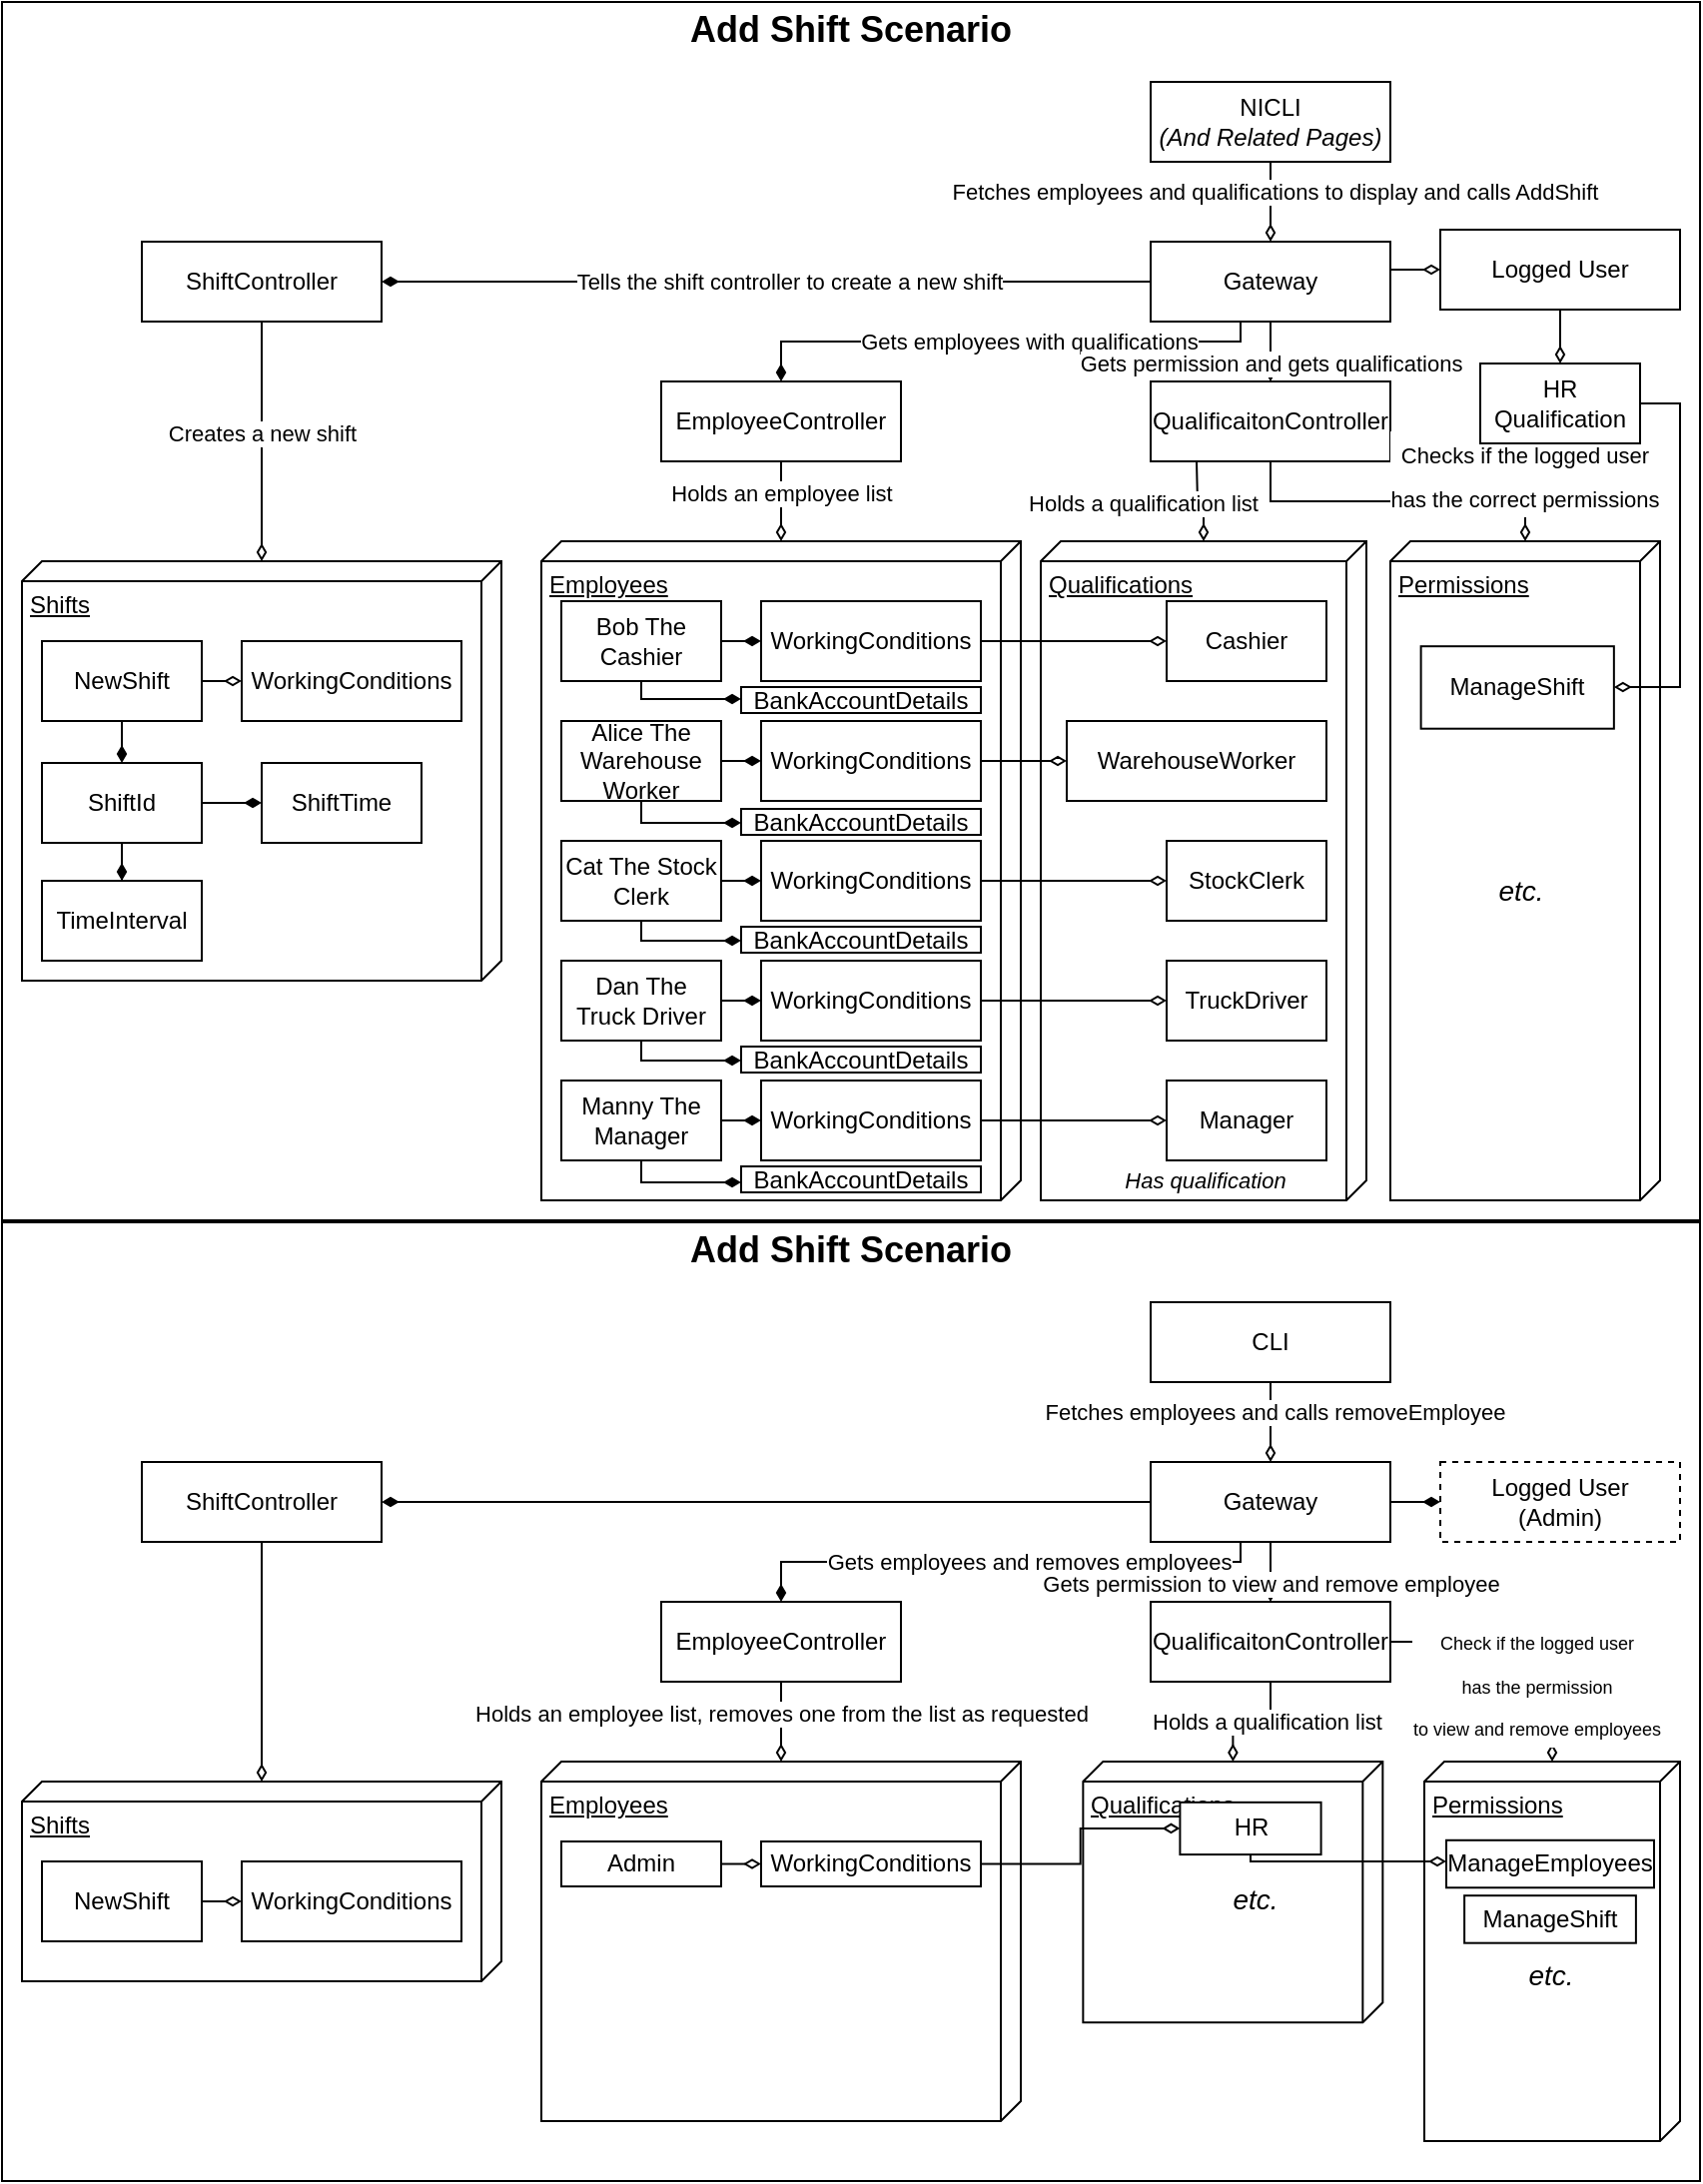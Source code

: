 <mxfile version="18.0.5" type="device"><diagram id="x7y2gFrexJOSXQIe6Ngr" name="Page-1"><mxGraphModel dx="1278" dy="489" grid="1" gridSize="10" guides="1" tooltips="1" connect="1" arrows="1" fold="1" page="1" pageScale="1" pageWidth="850" pageHeight="1100" math="0" shadow="0"><root><mxCell id="0"/><mxCell id="1" parent="0"/><mxCell id="nNT-ME15mGdA9s5kfdMO-97" value="" style="group" parent="1" vertex="1" connectable="0"><mxGeometry width="850" height="610" as="geometry"/></mxCell><mxCell id="nNT-ME15mGdA9s5kfdMO-95" value="&lt;p style=&quot;margin: 0px ; margin-top: 4px ; text-align: center&quot;&gt;&lt;b&gt;&lt;font style=&quot;font-size: 18px&quot;&gt;Add Shift Scenario&lt;/font&gt;&lt;/b&gt;&lt;/p&gt;" style="verticalAlign=top;align=left;overflow=fill;fontSize=12;fontFamily=Helvetica;html=1;" parent="nNT-ME15mGdA9s5kfdMO-97" vertex="1"><mxGeometry width="850" height="610" as="geometry"/></mxCell><mxCell id="nNT-ME15mGdA9s5kfdMO-96" value="" style="group" parent="nNT-ME15mGdA9s5kfdMO-97" vertex="1" connectable="0"><mxGeometry x="10" y="40" width="830" height="560" as="geometry"/></mxCell><mxCell id="nNT-ME15mGdA9s5kfdMO-5" value="ShiftController" style="rounded=0;whiteSpace=wrap;html=1;" parent="nNT-ME15mGdA9s5kfdMO-96" vertex="1"><mxGeometry x="60" y="80" width="120" height="40" as="geometry"/></mxCell><mxCell id="nNT-ME15mGdA9s5kfdMO-7" value="EmployeeController" style="rounded=0;whiteSpace=wrap;html=1;" parent="nNT-ME15mGdA9s5kfdMO-96" vertex="1"><mxGeometry x="320" y="150" width="120" height="40" as="geometry"/></mxCell><mxCell id="nNT-ME15mGdA9s5kfdMO-8" value="QualificaitonController" style="rounded=0;whiteSpace=wrap;html=1;" parent="nNT-ME15mGdA9s5kfdMO-96" vertex="1"><mxGeometry x="565" y="150" width="120" height="40" as="geometry"/></mxCell><mxCell id="nNT-ME15mGdA9s5kfdMO-38" value="" style="group" parent="nNT-ME15mGdA9s5kfdMO-96" vertex="1" connectable="0"><mxGeometry x="260" y="230" width="240" height="330" as="geometry"/></mxCell><mxCell id="nNT-ME15mGdA9s5kfdMO-31" value="Employees" style="verticalAlign=top;align=left;spacingTop=8;spacingLeft=2;spacingRight=12;shape=cube;size=10;direction=south;fontStyle=4;html=1;" parent="nNT-ME15mGdA9s5kfdMO-38" vertex="1"><mxGeometry width="240" height="330" as="geometry"/></mxCell><mxCell id="nNT-ME15mGdA9s5kfdMO-50" style="edgeStyle=orthogonalEdgeStyle;rounded=0;orthogonalLoop=1;jettySize=auto;html=1;endArrow=diamondThin;endFill=1;" parent="nNT-ME15mGdA9s5kfdMO-38" source="nNT-ME15mGdA9s5kfdMO-12" target="nNT-ME15mGdA9s5kfdMO-32" edge="1"><mxGeometry relative="1" as="geometry"><Array as="points"><mxPoint x="100" y="50"/><mxPoint x="100" y="50"/></Array></mxGeometry></mxCell><mxCell id="nNT-ME15mGdA9s5kfdMO-12" value="Bob The Cashier" style="rounded=0;whiteSpace=wrap;html=1;" parent="nNT-ME15mGdA9s5kfdMO-38" vertex="1"><mxGeometry x="10" y="30" width="80" height="40" as="geometry"/></mxCell><mxCell id="nNT-ME15mGdA9s5kfdMO-49" style="edgeStyle=orthogonalEdgeStyle;rounded=0;orthogonalLoop=1;jettySize=auto;html=1;endArrow=diamondThin;endFill=1;" parent="nNT-ME15mGdA9s5kfdMO-38" source="nNT-ME15mGdA9s5kfdMO-13" target="nNT-ME15mGdA9s5kfdMO-33" edge="1"><mxGeometry relative="1" as="geometry"><Array as="points"><mxPoint x="100" y="110"/><mxPoint x="100" y="110"/></Array></mxGeometry></mxCell><mxCell id="PrtXoSuCr8YAIkFgMdUW-83" style="edgeStyle=orthogonalEdgeStyle;rounded=0;orthogonalLoop=1;jettySize=auto;html=1;endArrow=diamondThin;endFill=1;" parent="nNT-ME15mGdA9s5kfdMO-38" source="nNT-ME15mGdA9s5kfdMO-13" target="PrtXoSuCr8YAIkFgMdUW-79" edge="1"><mxGeometry relative="1" as="geometry"><Array as="points"><mxPoint x="50" y="141"/></Array></mxGeometry></mxCell><mxCell id="nNT-ME15mGdA9s5kfdMO-13" value="Alice The Warehouse Worker" style="rounded=0;whiteSpace=wrap;html=1;" parent="nNT-ME15mGdA9s5kfdMO-38" vertex="1"><mxGeometry x="10" y="90" width="80" height="40" as="geometry"/></mxCell><mxCell id="nNT-ME15mGdA9s5kfdMO-48" style="edgeStyle=orthogonalEdgeStyle;rounded=0;orthogonalLoop=1;jettySize=auto;html=1;endArrow=diamondThin;endFill=1;" parent="nNT-ME15mGdA9s5kfdMO-38" source="nNT-ME15mGdA9s5kfdMO-14" target="nNT-ME15mGdA9s5kfdMO-34" edge="1"><mxGeometry relative="1" as="geometry"><Array as="points"><mxPoint x="100" y="170"/><mxPoint x="100" y="170"/></Array></mxGeometry></mxCell><mxCell id="PrtXoSuCr8YAIkFgMdUW-84" style="edgeStyle=orthogonalEdgeStyle;rounded=0;orthogonalLoop=1;jettySize=auto;html=1;endArrow=diamondThin;endFill=1;" parent="nNT-ME15mGdA9s5kfdMO-38" source="nNT-ME15mGdA9s5kfdMO-14" target="PrtXoSuCr8YAIkFgMdUW-80" edge="1"><mxGeometry relative="1" as="geometry"><Array as="points"><mxPoint x="50" y="200"/></Array></mxGeometry></mxCell><mxCell id="nNT-ME15mGdA9s5kfdMO-14" value="Cat The Stock Clerk" style="rounded=0;whiteSpace=wrap;html=1;" parent="nNT-ME15mGdA9s5kfdMO-38" vertex="1"><mxGeometry x="10" y="150" width="80" height="40" as="geometry"/></mxCell><mxCell id="nNT-ME15mGdA9s5kfdMO-47" style="edgeStyle=orthogonalEdgeStyle;rounded=0;orthogonalLoop=1;jettySize=auto;html=1;endArrow=diamondThin;endFill=1;" parent="nNT-ME15mGdA9s5kfdMO-38" source="nNT-ME15mGdA9s5kfdMO-15" target="nNT-ME15mGdA9s5kfdMO-35" edge="1"><mxGeometry relative="1" as="geometry"><Array as="points"><mxPoint x="100" y="230"/><mxPoint x="100" y="230"/></Array></mxGeometry></mxCell><mxCell id="PrtXoSuCr8YAIkFgMdUW-85" style="edgeStyle=orthogonalEdgeStyle;rounded=0;orthogonalLoop=1;jettySize=auto;html=1;endArrow=diamondThin;endFill=1;" parent="nNT-ME15mGdA9s5kfdMO-38" source="nNT-ME15mGdA9s5kfdMO-15" target="PrtXoSuCr8YAIkFgMdUW-81" edge="1"><mxGeometry relative="1" as="geometry"><Array as="points"><mxPoint x="50" y="260"/></Array></mxGeometry></mxCell><mxCell id="nNT-ME15mGdA9s5kfdMO-15" value="Dan The Truck Driver" style="rounded=0;whiteSpace=wrap;html=1;" parent="nNT-ME15mGdA9s5kfdMO-38" vertex="1"><mxGeometry x="10" y="210" width="80" height="40" as="geometry"/></mxCell><mxCell id="nNT-ME15mGdA9s5kfdMO-46" style="edgeStyle=orthogonalEdgeStyle;rounded=0;orthogonalLoop=1;jettySize=auto;html=1;endArrow=diamondThin;endFill=1;" parent="nNT-ME15mGdA9s5kfdMO-38" source="nNT-ME15mGdA9s5kfdMO-16" target="nNT-ME15mGdA9s5kfdMO-36" edge="1"><mxGeometry relative="1" as="geometry"><Array as="points"><mxPoint x="100" y="290"/><mxPoint x="100" y="290"/></Array></mxGeometry></mxCell><mxCell id="PrtXoSuCr8YAIkFgMdUW-86" style="edgeStyle=orthogonalEdgeStyle;rounded=0;orthogonalLoop=1;jettySize=auto;html=1;endArrow=diamondThin;endFill=1;" parent="nNT-ME15mGdA9s5kfdMO-38" source="nNT-ME15mGdA9s5kfdMO-16" target="PrtXoSuCr8YAIkFgMdUW-82" edge="1"><mxGeometry relative="1" as="geometry"><Array as="points"><mxPoint x="50" y="321"/></Array></mxGeometry></mxCell><mxCell id="nNT-ME15mGdA9s5kfdMO-16" value="Manny The Manager" style="rounded=0;whiteSpace=wrap;html=1;" parent="nNT-ME15mGdA9s5kfdMO-38" vertex="1"><mxGeometry x="10" y="270" width="80" height="40" as="geometry"/></mxCell><mxCell id="nNT-ME15mGdA9s5kfdMO-32" value="WorkingConditions" style="rounded=0;whiteSpace=wrap;html=1;" parent="nNT-ME15mGdA9s5kfdMO-38" vertex="1"><mxGeometry x="110" y="30" width="110" height="40" as="geometry"/></mxCell><mxCell id="nNT-ME15mGdA9s5kfdMO-33" value="WorkingConditions" style="rounded=0;whiteSpace=wrap;html=1;" parent="nNT-ME15mGdA9s5kfdMO-38" vertex="1"><mxGeometry x="110" y="90" width="110" height="40" as="geometry"/></mxCell><mxCell id="nNT-ME15mGdA9s5kfdMO-34" value="WorkingConditions" style="rounded=0;whiteSpace=wrap;html=1;" parent="nNT-ME15mGdA9s5kfdMO-38" vertex="1"><mxGeometry x="110" y="150" width="110" height="40" as="geometry"/></mxCell><mxCell id="nNT-ME15mGdA9s5kfdMO-35" value="WorkingConditions" style="rounded=0;whiteSpace=wrap;html=1;" parent="nNT-ME15mGdA9s5kfdMO-38" vertex="1"><mxGeometry x="110" y="210" width="110" height="40" as="geometry"/></mxCell><mxCell id="nNT-ME15mGdA9s5kfdMO-36" value="WorkingConditions" style="rounded=0;whiteSpace=wrap;html=1;" parent="nNT-ME15mGdA9s5kfdMO-38" vertex="1"><mxGeometry x="110" y="270" width="110" height="40" as="geometry"/></mxCell><mxCell id="PrtXoSuCr8YAIkFgMdUW-79" value="BankAccountDetails" style="rounded=0;whiteSpace=wrap;html=1;" parent="nNT-ME15mGdA9s5kfdMO-38" vertex="1"><mxGeometry x="100" y="134" width="120" height="13" as="geometry"/></mxCell><mxCell id="PrtXoSuCr8YAIkFgMdUW-80" value="BankAccountDetails" style="rounded=0;whiteSpace=wrap;html=1;" parent="nNT-ME15mGdA9s5kfdMO-38" vertex="1"><mxGeometry x="100" y="193" width="120" height="13" as="geometry"/></mxCell><mxCell id="PrtXoSuCr8YAIkFgMdUW-81" value="BankAccountDetails" style="rounded=0;whiteSpace=wrap;html=1;" parent="nNT-ME15mGdA9s5kfdMO-38" vertex="1"><mxGeometry x="100" y="253" width="120" height="13" as="geometry"/></mxCell><mxCell id="PrtXoSuCr8YAIkFgMdUW-82" value="BankAccountDetails" style="rounded=0;whiteSpace=wrap;html=1;" parent="nNT-ME15mGdA9s5kfdMO-38" vertex="1"><mxGeometry x="100" y="313" width="120" height="13" as="geometry"/></mxCell><mxCell id="nNT-ME15mGdA9s5kfdMO-39" value="" style="group" parent="nNT-ME15mGdA9s5kfdMO-96" vertex="1" connectable="0"><mxGeometry x="540" y="230" width="170" height="330" as="geometry"/></mxCell><mxCell id="nNT-ME15mGdA9s5kfdMO-30" value="Qualifications" style="verticalAlign=top;align=left;spacingTop=8;spacingLeft=2;spacingRight=12;shape=cube;size=10;direction=south;fontStyle=4;html=1;" parent="nNT-ME15mGdA9s5kfdMO-39" vertex="1"><mxGeometry x="-30" width="163" height="330" as="geometry"/></mxCell><mxCell id="nNT-ME15mGdA9s5kfdMO-24" value="Cashier" style="rounded=0;whiteSpace=wrap;html=1;" parent="nNT-ME15mGdA9s5kfdMO-39" vertex="1"><mxGeometry x="33" y="30" width="80" height="40" as="geometry"/></mxCell><mxCell id="nNT-ME15mGdA9s5kfdMO-25" value="WarehouseWorker" style="rounded=0;whiteSpace=wrap;html=1;" parent="nNT-ME15mGdA9s5kfdMO-39" vertex="1"><mxGeometry x="-17" y="90" width="130" height="40" as="geometry"/></mxCell><mxCell id="nNT-ME15mGdA9s5kfdMO-26" value="StockClerk" style="rounded=0;whiteSpace=wrap;html=1;" parent="nNT-ME15mGdA9s5kfdMO-39" vertex="1"><mxGeometry x="33" y="150" width="80" height="40" as="geometry"/></mxCell><mxCell id="nNT-ME15mGdA9s5kfdMO-27" value="TruckDriver" style="rounded=0;whiteSpace=wrap;html=1;" parent="nNT-ME15mGdA9s5kfdMO-39" vertex="1"><mxGeometry x="33" y="210" width="80" height="40" as="geometry"/></mxCell><mxCell id="nNT-ME15mGdA9s5kfdMO-28" value="Manager" style="rounded=0;whiteSpace=wrap;html=1;" parent="nNT-ME15mGdA9s5kfdMO-39" vertex="1"><mxGeometry x="33" y="270" width="80" height="40" as="geometry"/></mxCell><mxCell id="nNT-ME15mGdA9s5kfdMO-58" value="&lt;i&gt;Has qualification&lt;/i&gt;" style="text;html=1;align=center;verticalAlign=middle;resizable=0;points=[];autosize=1;strokeColor=none;fillColor=none;fontSize=11;" parent="nNT-ME15mGdA9s5kfdMO-39" vertex="1"><mxGeometry x="1.5" y="310" width="100" height="20" as="geometry"/></mxCell><mxCell id="nNT-ME15mGdA9s5kfdMO-11" style="edgeStyle=orthogonalEdgeStyle;rounded=0;orthogonalLoop=1;jettySize=auto;html=1;exitX=0.5;exitY=1;exitDx=0;exitDy=0;endArrow=diamondThin;endFill=1;" parent="nNT-ME15mGdA9s5kfdMO-96" source="nNT-ME15mGdA9s5kfdMO-5" target="nNT-ME15mGdA9s5kfdMO-5" edge="1"><mxGeometry relative="1" as="geometry"/></mxCell><mxCell id="nNT-ME15mGdA9s5kfdMO-37" style="edgeStyle=orthogonalEdgeStyle;rounded=0;orthogonalLoop=1;jettySize=auto;html=1;endArrow=diamondThin;endFill=0;" parent="nNT-ME15mGdA9s5kfdMO-96" source="nNT-ME15mGdA9s5kfdMO-7" target="nNT-ME15mGdA9s5kfdMO-31" edge="1"><mxGeometry relative="1" as="geometry"/></mxCell><mxCell id="nNT-ME15mGdA9s5kfdMO-56" value="Holds an employee list" style="edgeLabel;html=1;align=center;verticalAlign=middle;resizable=0;points=[];fontSize=11;" parent="nNT-ME15mGdA9s5kfdMO-37" vertex="1" connectable="0"><mxGeometry x="-0.222" relative="1" as="geometry"><mxPoint as="offset"/></mxGeometry></mxCell><mxCell id="nNT-ME15mGdA9s5kfdMO-40" style="edgeStyle=orthogonalEdgeStyle;rounded=0;orthogonalLoop=1;jettySize=auto;html=1;endArrow=diamondThin;endFill=0;" parent="nNT-ME15mGdA9s5kfdMO-96" target="nNT-ME15mGdA9s5kfdMO-30" edge="1"><mxGeometry relative="1" as="geometry"><mxPoint x="588" y="190" as="sourcePoint"/></mxGeometry></mxCell><mxCell id="nNT-ME15mGdA9s5kfdMO-82" value="Holds a qualification list" style="edgeLabel;html=1;align=center;verticalAlign=middle;resizable=0;points=[];fontSize=11;" parent="nNT-ME15mGdA9s5kfdMO-40" vertex="1" connectable="0"><mxGeometry x="-0.246" relative="1" as="geometry"><mxPoint x="-28" y="5" as="offset"/></mxGeometry></mxCell><mxCell id="nNT-ME15mGdA9s5kfdMO-41" style="edgeStyle=orthogonalEdgeStyle;rounded=0;orthogonalLoop=1;jettySize=auto;html=1;endArrow=diamondThin;endFill=0;" parent="nNT-ME15mGdA9s5kfdMO-96" source="nNT-ME15mGdA9s5kfdMO-32" target="nNT-ME15mGdA9s5kfdMO-24" edge="1"><mxGeometry relative="1" as="geometry"/></mxCell><mxCell id="nNT-ME15mGdA9s5kfdMO-42" style="edgeStyle=orthogonalEdgeStyle;rounded=0;orthogonalLoop=1;jettySize=auto;html=1;endArrow=diamondThin;endFill=0;" parent="nNT-ME15mGdA9s5kfdMO-96" source="nNT-ME15mGdA9s5kfdMO-33" target="nNT-ME15mGdA9s5kfdMO-25" edge="1"><mxGeometry relative="1" as="geometry"/></mxCell><mxCell id="nNT-ME15mGdA9s5kfdMO-43" style="edgeStyle=orthogonalEdgeStyle;rounded=0;orthogonalLoop=1;jettySize=auto;html=1;endArrow=diamondThin;endFill=0;" parent="nNT-ME15mGdA9s5kfdMO-96" source="nNT-ME15mGdA9s5kfdMO-34" target="nNT-ME15mGdA9s5kfdMO-26" edge="1"><mxGeometry relative="1" as="geometry"/></mxCell><mxCell id="nNT-ME15mGdA9s5kfdMO-44" style="edgeStyle=orthogonalEdgeStyle;rounded=0;orthogonalLoop=1;jettySize=auto;html=1;endArrow=diamondThin;endFill=0;" parent="nNT-ME15mGdA9s5kfdMO-96" source="nNT-ME15mGdA9s5kfdMO-35" target="nNT-ME15mGdA9s5kfdMO-27" edge="1"><mxGeometry relative="1" as="geometry"/></mxCell><mxCell id="nNT-ME15mGdA9s5kfdMO-45" style="edgeStyle=orthogonalEdgeStyle;rounded=0;orthogonalLoop=1;jettySize=auto;html=1;endArrow=diamondThin;endFill=0;" parent="nNT-ME15mGdA9s5kfdMO-96" source="nNT-ME15mGdA9s5kfdMO-36" target="nNT-ME15mGdA9s5kfdMO-28" edge="1"><mxGeometry relative="1" as="geometry"/></mxCell><mxCell id="nNT-ME15mGdA9s5kfdMO-78" style="edgeStyle=orthogonalEdgeStyle;rounded=0;orthogonalLoop=1;jettySize=auto;html=1;fontSize=11;endArrow=diamondThin;endFill=0;" parent="nNT-ME15mGdA9s5kfdMO-96" source="nNT-ME15mGdA9s5kfdMO-5" target="nNT-ME15mGdA9s5kfdMO-60" edge="1"><mxGeometry relative="1" as="geometry"/></mxCell><mxCell id="nNT-ME15mGdA9s5kfdMO-79" value="Creates a new shift" style="edgeLabel;html=1;align=center;verticalAlign=middle;resizable=0;points=[];fontSize=11;" parent="nNT-ME15mGdA9s5kfdMO-78" vertex="1" connectable="0"><mxGeometry x="-0.07" relative="1" as="geometry"><mxPoint as="offset"/></mxGeometry></mxCell><mxCell id="nNT-ME15mGdA9s5kfdMO-60" value="Shifts" style="verticalAlign=top;align=left;spacingTop=8;spacingLeft=2;spacingRight=12;shape=cube;size=10;direction=south;fontStyle=4;html=1;" parent="nNT-ME15mGdA9s5kfdMO-96" vertex="1"><mxGeometry y="240" width="240" height="210" as="geometry"/></mxCell><mxCell id="PrtXoSuCr8YAIkFgMdUW-70" style="edgeStyle=orthogonalEdgeStyle;rounded=0;orthogonalLoop=1;jettySize=auto;html=1;endArrow=diamondThin;endFill=1;" parent="nNT-ME15mGdA9s5kfdMO-96" source="nNT-ME15mGdA9s5kfdMO-62" target="PrtXoSuCr8YAIkFgMdUW-67" edge="1"><mxGeometry relative="1" as="geometry"/></mxCell><mxCell id="nNT-ME15mGdA9s5kfdMO-62" value="NewShift" style="rounded=0;whiteSpace=wrap;html=1;" parent="nNT-ME15mGdA9s5kfdMO-96" vertex="1"><mxGeometry x="10" y="280" width="80" height="40" as="geometry"/></mxCell><mxCell id="nNT-ME15mGdA9s5kfdMO-71" value="WorkingConditions" style="rounded=0;whiteSpace=wrap;html=1;" parent="nNT-ME15mGdA9s5kfdMO-96" vertex="1"><mxGeometry x="110" y="280" width="110" height="40" as="geometry"/></mxCell><mxCell id="nNT-ME15mGdA9s5kfdMO-61" style="edgeStyle=orthogonalEdgeStyle;rounded=0;orthogonalLoop=1;jettySize=auto;html=1;endArrow=diamondThin;endFill=0;" parent="nNT-ME15mGdA9s5kfdMO-96" source="nNT-ME15mGdA9s5kfdMO-62" target="nNT-ME15mGdA9s5kfdMO-71" edge="1"><mxGeometry relative="1" as="geometry"><Array as="points"><mxPoint x="100" y="300"/><mxPoint x="100" y="300"/></Array></mxGeometry></mxCell><mxCell id="PrtXoSuCr8YAIkFgMdUW-69" style="edgeStyle=orthogonalEdgeStyle;rounded=0;orthogonalLoop=1;jettySize=auto;html=1;endArrow=diamondThin;endFill=1;" parent="nNT-ME15mGdA9s5kfdMO-96" source="PrtXoSuCr8YAIkFgMdUW-67" target="PrtXoSuCr8YAIkFgMdUW-68" edge="1"><mxGeometry relative="1" as="geometry"/></mxCell><mxCell id="PrtXoSuCr8YAIkFgMdUW-72" style="edgeStyle=orthogonalEdgeStyle;rounded=0;orthogonalLoop=1;jettySize=auto;html=1;endArrow=diamondThin;endFill=1;" parent="nNT-ME15mGdA9s5kfdMO-96" source="PrtXoSuCr8YAIkFgMdUW-67" target="PrtXoSuCr8YAIkFgMdUW-71" edge="1"><mxGeometry relative="1" as="geometry"/></mxCell><mxCell id="PrtXoSuCr8YAIkFgMdUW-67" value="ShiftId" style="rounded=0;whiteSpace=wrap;html=1;" parent="nNT-ME15mGdA9s5kfdMO-96" vertex="1"><mxGeometry x="10" y="341" width="80" height="40" as="geometry"/></mxCell><mxCell id="PrtXoSuCr8YAIkFgMdUW-68" value="ShiftTime" style="rounded=0;whiteSpace=wrap;html=1;" parent="nNT-ME15mGdA9s5kfdMO-96" vertex="1"><mxGeometry x="120" y="341" width="80" height="40" as="geometry"/></mxCell><mxCell id="PrtXoSuCr8YAIkFgMdUW-71" value="TimeInterval" style="rounded=0;whiteSpace=wrap;html=1;" parent="nNT-ME15mGdA9s5kfdMO-96" vertex="1"><mxGeometry x="10" y="400" width="80" height="40" as="geometry"/></mxCell><mxCell id="PrtXoSuCr8YAIkFgMdUW-94" style="edgeStyle=orthogonalEdgeStyle;rounded=0;orthogonalLoop=1;jettySize=auto;html=1;endArrow=diamondThin;endFill=0;" parent="nNT-ME15mGdA9s5kfdMO-97" source="nNT-ME15mGdA9s5kfdMO-2" target="PrtXoSuCr8YAIkFgMdUW-74" edge="1"><mxGeometry relative="1" as="geometry"><Array as="points"><mxPoint x="700" y="134"/><mxPoint x="700" y="134"/></Array></mxGeometry></mxCell><mxCell id="nNT-ME15mGdA9s5kfdMO-2" value="Gateway" style="rounded=0;whiteSpace=wrap;html=1;" parent="nNT-ME15mGdA9s5kfdMO-97" vertex="1"><mxGeometry x="575" y="120" width="120" height="40" as="geometry"/></mxCell><mxCell id="nNT-ME15mGdA9s5kfdMO-4" style="edgeStyle=orthogonalEdgeStyle;rounded=0;orthogonalLoop=1;jettySize=auto;html=1;endArrow=diamondThin;endFill=0;" parent="nNT-ME15mGdA9s5kfdMO-97" source="nNT-ME15mGdA9s5kfdMO-1" target="nNT-ME15mGdA9s5kfdMO-2" edge="1"><mxGeometry relative="1" as="geometry"/></mxCell><mxCell id="nNT-ME15mGdA9s5kfdMO-52" value="Fetches employees and qualifications to display and calls AddShift" style="edgeLabel;html=1;align=center;verticalAlign=middle;resizable=0;points=[];" parent="nNT-ME15mGdA9s5kfdMO-4" vertex="1" connectable="0"><mxGeometry x="-0.258" y="2" relative="1" as="geometry"><mxPoint as="offset"/></mxGeometry></mxCell><mxCell id="nNT-ME15mGdA9s5kfdMO-6" style="edgeStyle=orthogonalEdgeStyle;rounded=0;orthogonalLoop=1;jettySize=auto;html=1;endArrow=diamondThin;endFill=1;" parent="nNT-ME15mGdA9s5kfdMO-97" source="nNT-ME15mGdA9s5kfdMO-2" target="nNT-ME15mGdA9s5kfdMO-5" edge="1"><mxGeometry relative="1" as="geometry"><Array as="points"><mxPoint x="240" y="140"/><mxPoint x="240" y="140"/></Array></mxGeometry></mxCell><mxCell id="nNT-ME15mGdA9s5kfdMO-57" value="Tells the shift controller to create a new shift" style="edgeLabel;html=1;align=center;verticalAlign=middle;resizable=0;points=[];fontSize=11;" parent="nNT-ME15mGdA9s5kfdMO-6" vertex="1" connectable="0"><mxGeometry x="-0.043" y="1" relative="1" as="geometry"><mxPoint x="3" y="-1" as="offset"/></mxGeometry></mxCell><mxCell id="nNT-ME15mGdA9s5kfdMO-9" style="edgeStyle=orthogonalEdgeStyle;rounded=0;orthogonalLoop=1;jettySize=auto;html=1;endArrow=diamondThin;endFill=1;" parent="nNT-ME15mGdA9s5kfdMO-97" source="nNT-ME15mGdA9s5kfdMO-2" target="nNT-ME15mGdA9s5kfdMO-7" edge="1"><mxGeometry relative="1" as="geometry"><Array as="points"><mxPoint x="620" y="170"/><mxPoint x="390" y="170"/></Array></mxGeometry></mxCell><mxCell id="nNT-ME15mGdA9s5kfdMO-80" value="Gets employees with qualifications" style="edgeLabel;html=1;align=center;verticalAlign=middle;resizable=0;points=[];fontSize=11;" parent="nNT-ME15mGdA9s5kfdMO-9" vertex="1" connectable="0"><mxGeometry x="-0.105" relative="1" as="geometry"><mxPoint as="offset"/></mxGeometry></mxCell><mxCell id="nNT-ME15mGdA9s5kfdMO-10" style="edgeStyle=orthogonalEdgeStyle;rounded=0;orthogonalLoop=1;jettySize=auto;html=1;endArrow=diamondThin;endFill=1;" parent="nNT-ME15mGdA9s5kfdMO-97" source="nNT-ME15mGdA9s5kfdMO-2" target="nNT-ME15mGdA9s5kfdMO-8" edge="1"><mxGeometry relative="1" as="geometry"/></mxCell><mxCell id="nNT-ME15mGdA9s5kfdMO-81" value="Gets permission and gets qualifications" style="edgeLabel;html=1;align=center;verticalAlign=middle;resizable=0;points=[];fontSize=11;" parent="nNT-ME15mGdA9s5kfdMO-10" vertex="1" connectable="0"><mxGeometry x="0.644" relative="1" as="geometry"><mxPoint as="offset"/></mxGeometry></mxCell><mxCell id="nNT-ME15mGdA9s5kfdMO-1" value="NICLI&lt;br&gt;&lt;i&gt;(And Related Pages)&lt;/i&gt;" style="rounded=0;whiteSpace=wrap;html=1;" parent="nNT-ME15mGdA9s5kfdMO-97" vertex="1"><mxGeometry x="575" y="40" width="120" height="40" as="geometry"/></mxCell><mxCell id="nNT-ME15mGdA9s5kfdMO-84" value="" style="group" parent="nNT-ME15mGdA9s5kfdMO-97" vertex="1" connectable="0"><mxGeometry x="695" y="270" width="135" height="330" as="geometry"/></mxCell><mxCell id="nNT-ME15mGdA9s5kfdMO-94" value="" style="group" parent="nNT-ME15mGdA9s5kfdMO-84" vertex="1" connectable="0"><mxGeometry width="135" height="330" as="geometry"/></mxCell><mxCell id="nNT-ME15mGdA9s5kfdMO-85" value="Permissions" style="verticalAlign=top;align=left;spacingTop=8;spacingLeft=2;spacingRight=12;shape=cube;size=10;direction=south;fontStyle=4;html=1;" parent="nNT-ME15mGdA9s5kfdMO-94" vertex="1"><mxGeometry width="135" height="330" as="geometry"/></mxCell><mxCell id="nNT-ME15mGdA9s5kfdMO-88" value="ManageShift" style="rounded=0;whiteSpace=wrap;html=1;" parent="nNT-ME15mGdA9s5kfdMO-94" vertex="1"><mxGeometry x="15.31" y="52.594" width="96.615" height="41.25" as="geometry"/></mxCell><mxCell id="nNT-ME15mGdA9s5kfdMO-91" value="&lt;i style=&quot;font-size: 14px&quot;&gt;etc.&lt;/i&gt;" style="text;html=1;resizable=0;autosize=1;align=center;verticalAlign=middle;points=[];fillColor=none;strokeColor=none;rounded=0;fontSize=11;" parent="nNT-ME15mGdA9s5kfdMO-94" vertex="1"><mxGeometry x="45.0" y="165" width="40" height="20" as="geometry"/></mxCell><mxCell id="nNT-ME15mGdA9s5kfdMO-165" style="edgeStyle=orthogonalEdgeStyle;rounded=0;orthogonalLoop=1;jettySize=auto;html=1;fontSize=18;endArrow=diamondThin;endFill=0;" parent="nNT-ME15mGdA9s5kfdMO-97" source="nNT-ME15mGdA9s5kfdMO-8" target="nNT-ME15mGdA9s5kfdMO-85" edge="1"><mxGeometry relative="1" as="geometry"/></mxCell><mxCell id="nNT-ME15mGdA9s5kfdMO-166" value="&lt;span style=&quot;font-size: 11px&quot;&gt;Checks if the logged user&lt;/span&gt;&lt;br style=&quot;font-size: 11px&quot;&gt;&lt;span style=&quot;font-size: 11px&quot;&gt;has the correct permissions&lt;/span&gt;" style="edgeLabel;html=1;align=center;verticalAlign=middle;resizable=0;points=[];fontSize=18;" parent="nNT-ME15mGdA9s5kfdMO-165" vertex="1" connectable="0"><mxGeometry x="-0.098" relative="1" as="geometry"><mxPoint x="71" y="-14" as="offset"/></mxGeometry></mxCell><mxCell id="PrtXoSuCr8YAIkFgMdUW-93" style="edgeStyle=orthogonalEdgeStyle;rounded=0;orthogonalLoop=1;jettySize=auto;html=1;endArrow=diamondThin;endFill=0;" parent="nNT-ME15mGdA9s5kfdMO-97" source="PrtXoSuCr8YAIkFgMdUW-90" target="nNT-ME15mGdA9s5kfdMO-88" edge="1"><mxGeometry relative="1" as="geometry"><Array as="points"><mxPoint x="840" y="201"/><mxPoint x="840" y="343"/></Array></mxGeometry></mxCell><mxCell id="PrtXoSuCr8YAIkFgMdUW-90" value="HR Qualification" style="rounded=0;whiteSpace=wrap;html=1;" parent="nNT-ME15mGdA9s5kfdMO-97" vertex="1"><mxGeometry x="740" y="181" width="80" height="40" as="geometry"/></mxCell><mxCell id="PrtXoSuCr8YAIkFgMdUW-92" style="edgeStyle=orthogonalEdgeStyle;rounded=0;orthogonalLoop=1;jettySize=auto;html=1;endArrow=diamondThin;endFill=0;" parent="nNT-ME15mGdA9s5kfdMO-97" source="PrtXoSuCr8YAIkFgMdUW-74" target="PrtXoSuCr8YAIkFgMdUW-90" edge="1"><mxGeometry relative="1" as="geometry"/></mxCell><mxCell id="PrtXoSuCr8YAIkFgMdUW-74" value="Logged User" style="rounded=0;whiteSpace=wrap;html=1;" parent="nNT-ME15mGdA9s5kfdMO-97" vertex="1"><mxGeometry x="720" y="114" width="120" height="40" as="geometry"/></mxCell><mxCell id="nNT-ME15mGdA9s5kfdMO-169" value="&lt;p style=&quot;margin: 0px ; margin-top: 4px ; text-align: center&quot;&gt;&lt;b&gt;&lt;font style=&quot;font-size: 18px&quot;&gt;Add Shift Scenario&lt;/font&gt;&lt;/b&gt;&lt;/p&gt;" style="verticalAlign=top;align=left;overflow=fill;fontSize=12;fontFamily=Helvetica;html=1;" parent="1" vertex="1"><mxGeometry y="611" width="850" height="480" as="geometry"/></mxCell><mxCell id="PrtXoSuCr8YAIkFgMdUW-89" style="edgeStyle=orthogonalEdgeStyle;rounded=0;orthogonalLoop=1;jettySize=auto;html=1;endArrow=diamondThin;endFill=1;" parent="1" source="nNT-ME15mGdA9s5kfdMO-224" edge="1"><mxGeometry relative="1" as="geometry"><mxPoint x="720" y="751" as="targetPoint"/></mxGeometry></mxCell><mxCell id="nNT-ME15mGdA9s5kfdMO-224" value="Gateway" style="rounded=0;whiteSpace=wrap;html=1;" parent="1" vertex="1"><mxGeometry x="575" y="731" width="120" height="40" as="geometry"/></mxCell><mxCell id="nNT-ME15mGdA9s5kfdMO-225" style="edgeStyle=orthogonalEdgeStyle;rounded=0;orthogonalLoop=1;jettySize=auto;html=1;endArrow=diamondThin;endFill=0;" parent="1" source="nNT-ME15mGdA9s5kfdMO-233" target="nNT-ME15mGdA9s5kfdMO-224" edge="1"><mxGeometry relative="1" as="geometry"/></mxCell><mxCell id="nNT-ME15mGdA9s5kfdMO-226" value="Fetches employees and calls removeEmployee" style="edgeLabel;html=1;align=center;verticalAlign=middle;resizable=0;points=[];" parent="nNT-ME15mGdA9s5kfdMO-225" vertex="1" connectable="0"><mxGeometry x="-0.258" y="2" relative="1" as="geometry"><mxPoint as="offset"/></mxGeometry></mxCell><mxCell id="nNT-ME15mGdA9s5kfdMO-227" style="edgeStyle=orthogonalEdgeStyle;rounded=0;orthogonalLoop=1;jettySize=auto;html=1;endArrow=diamondThin;endFill=1;" parent="1" source="nNT-ME15mGdA9s5kfdMO-224" target="nNT-ME15mGdA9s5kfdMO-171" edge="1"><mxGeometry relative="1" as="geometry"><Array as="points"><mxPoint x="240" y="751"/><mxPoint x="240" y="751"/></Array></mxGeometry></mxCell><mxCell id="nNT-ME15mGdA9s5kfdMO-229" style="edgeStyle=orthogonalEdgeStyle;rounded=0;orthogonalLoop=1;jettySize=auto;html=1;endArrow=diamondThin;endFill=1;" parent="1" source="nNT-ME15mGdA9s5kfdMO-224" target="nNT-ME15mGdA9s5kfdMO-172" edge="1"><mxGeometry relative="1" as="geometry"><Array as="points"><mxPoint x="620" y="781"/><mxPoint x="390" y="781"/></Array></mxGeometry></mxCell><mxCell id="nNT-ME15mGdA9s5kfdMO-230" value="Gets employees and removes employees" style="edgeLabel;html=1;align=center;verticalAlign=middle;resizable=0;points=[];fontSize=11;" parent="nNT-ME15mGdA9s5kfdMO-229" vertex="1" connectable="0"><mxGeometry x="-0.105" relative="1" as="geometry"><mxPoint as="offset"/></mxGeometry></mxCell><mxCell id="nNT-ME15mGdA9s5kfdMO-231" style="edgeStyle=orthogonalEdgeStyle;rounded=0;orthogonalLoop=1;jettySize=auto;html=1;endArrow=diamondThin;endFill=1;" parent="1" source="nNT-ME15mGdA9s5kfdMO-224" target="nNT-ME15mGdA9s5kfdMO-175" edge="1"><mxGeometry relative="1" as="geometry"/></mxCell><mxCell id="nNT-ME15mGdA9s5kfdMO-232" value="Gets permission to view and remove employee" style="edgeLabel;html=1;align=center;verticalAlign=middle;resizable=0;points=[];fontSize=11;" parent="nNT-ME15mGdA9s5kfdMO-231" vertex="1" connectable="0"><mxGeometry x="0.644" relative="1" as="geometry"><mxPoint as="offset"/></mxGeometry></mxCell><mxCell id="nNT-ME15mGdA9s5kfdMO-233" value="CLI" style="rounded=0;whiteSpace=wrap;html=1;" parent="1" vertex="1"><mxGeometry x="575" y="651" width="120" height="40" as="geometry"/></mxCell><mxCell id="nNT-ME15mGdA9s5kfdMO-171" value="ShiftController" style="rounded=0;whiteSpace=wrap;html=1;" parent="1" vertex="1"><mxGeometry x="70" y="731" width="120" height="40" as="geometry"/></mxCell><mxCell id="nNT-ME15mGdA9s5kfdMO-172" value="EmployeeController" style="rounded=0;whiteSpace=wrap;html=1;" parent="1" vertex="1"><mxGeometry x="330" y="801" width="120" height="40" as="geometry"/></mxCell><mxCell id="nNT-ME15mGdA9s5kfdMO-173" style="edgeStyle=orthogonalEdgeStyle;rounded=0;orthogonalLoop=1;jettySize=auto;html=1;fontSize=18;endArrow=diamondThin;endFill=0;" parent="1" source="nNT-ME15mGdA9s5kfdMO-175" target="nNT-ME15mGdA9s5kfdMO-207" edge="1"><mxGeometry relative="1" as="geometry"/></mxCell><mxCell id="nNT-ME15mGdA9s5kfdMO-174" value="&lt;span style=&quot;font-size: 9px&quot;&gt;Check if the logged user &lt;br&gt;has the permission &lt;br&gt;to view and remove employees&lt;/span&gt;" style="edgeLabel;html=1;align=center;verticalAlign=middle;resizable=0;points=[];fontSize=18;" parent="nNT-ME15mGdA9s5kfdMO-173" vertex="1" connectable="0"><mxGeometry x="-0.098" relative="1" as="geometry"><mxPoint x="9" y="20" as="offset"/></mxGeometry></mxCell><mxCell id="nNT-ME15mGdA9s5kfdMO-175" value="QualificaitonController" style="rounded=0;whiteSpace=wrap;html=1;" parent="1" vertex="1"><mxGeometry x="575" y="801" width="120" height="40" as="geometry"/></mxCell><mxCell id="nNT-ME15mGdA9s5kfdMO-176" value="" style="group" parent="1" vertex="1" connectable="0"><mxGeometry x="270" y="881" width="240" height="180" as="geometry"/></mxCell><mxCell id="nNT-ME15mGdA9s5kfdMO-177" value="Employees" style="verticalAlign=top;align=left;spacingTop=8;spacingLeft=2;spacingRight=12;shape=cube;size=10;direction=south;fontStyle=4;html=1;" parent="nNT-ME15mGdA9s5kfdMO-176" vertex="1"><mxGeometry width="240" height="180" as="geometry"/></mxCell><mxCell id="nNT-ME15mGdA9s5kfdMO-178" style="edgeStyle=orthogonalEdgeStyle;rounded=0;orthogonalLoop=1;jettySize=auto;html=1;endArrow=diamondThin;endFill=0;" parent="nNT-ME15mGdA9s5kfdMO-176" source="nNT-ME15mGdA9s5kfdMO-179" target="nNT-ME15mGdA9s5kfdMO-188" edge="1"><mxGeometry relative="1" as="geometry"><Array as="points"><mxPoint x="80" y="50"/><mxPoint x="80" y="50"/></Array></mxGeometry></mxCell><mxCell id="nNT-ME15mGdA9s5kfdMO-179" value="Admin" style="rounded=0;whiteSpace=wrap;html=1;" parent="nNT-ME15mGdA9s5kfdMO-176" vertex="1"><mxGeometry x="10" y="40.005" width="80" height="22.5" as="geometry"/></mxCell><mxCell id="nNT-ME15mGdA9s5kfdMO-188" value="WorkingConditions" style="rounded=0;whiteSpace=wrap;html=1;" parent="nNT-ME15mGdA9s5kfdMO-176" vertex="1"><mxGeometry x="110" y="40.005" width="110" height="22.5" as="geometry"/></mxCell><mxCell id="nNT-ME15mGdA9s5kfdMO-193" value="" style="group" parent="1" vertex="1" connectable="0"><mxGeometry x="550" y="881" width="150" height="209" as="geometry"/></mxCell><mxCell id="nNT-ME15mGdA9s5kfdMO-194" value="Qualifications" style="verticalAlign=top;align=left;spacingTop=8;spacingLeft=2;spacingRight=12;shape=cube;size=10;direction=south;fontStyle=4;html=1;" parent="nNT-ME15mGdA9s5kfdMO-193" vertex="1"><mxGeometry x="-8.824" width="150" height="130.625" as="geometry"/></mxCell><mxCell id="nNT-ME15mGdA9s5kfdMO-195" value="HR" style="rounded=0;whiteSpace=wrap;html=1;" parent="nNT-ME15mGdA9s5kfdMO-193" vertex="1"><mxGeometry x="39.706" y="20.417" width="70.588" height="26.125" as="geometry"/></mxCell><mxCell id="nNT-ME15mGdA9s5kfdMO-238" value="&lt;i style=&quot;font-size: 14px&quot;&gt;etc.&lt;/i&gt;" style="text;html=1;resizable=0;autosize=1;align=center;verticalAlign=middle;points=[];fillColor=none;strokeColor=none;rounded=0;fontSize=11;" parent="nNT-ME15mGdA9s5kfdMO-193" vertex="1"><mxGeometry x="57.353" y="58.781" width="40" height="20" as="geometry"/></mxCell><mxCell id="nNT-ME15mGdA9s5kfdMO-200" value="" style="group" parent="1" vertex="1" connectable="0"><mxGeometry x="10" y="891" width="240" height="100" as="geometry"/></mxCell><mxCell id="nNT-ME15mGdA9s5kfdMO-201" value="Shifts" style="verticalAlign=top;align=left;spacingTop=8;spacingLeft=2;spacingRight=12;shape=cube;size=10;direction=south;fontStyle=4;html=1;" parent="nNT-ME15mGdA9s5kfdMO-200" vertex="1"><mxGeometry width="240" height="100" as="geometry"/></mxCell><mxCell id="nNT-ME15mGdA9s5kfdMO-202" value="NewShift" style="rounded=0;whiteSpace=wrap;html=1;" parent="nNT-ME15mGdA9s5kfdMO-200" vertex="1"><mxGeometry x="10" y="40" width="80" height="40" as="geometry"/></mxCell><mxCell id="nNT-ME15mGdA9s5kfdMO-203" value="WorkingConditions" style="rounded=0;whiteSpace=wrap;html=1;" parent="nNT-ME15mGdA9s5kfdMO-200" vertex="1"><mxGeometry x="110" y="40" width="110" height="40" as="geometry"/></mxCell><mxCell id="nNT-ME15mGdA9s5kfdMO-204" style="edgeStyle=orthogonalEdgeStyle;rounded=0;orthogonalLoop=1;jettySize=auto;html=1;endArrow=diamondThin;endFill=0;" parent="nNT-ME15mGdA9s5kfdMO-200" source="nNT-ME15mGdA9s5kfdMO-202" target="nNT-ME15mGdA9s5kfdMO-203" edge="1"><mxGeometry relative="1" as="geometry"><Array as="points"><mxPoint x="100" y="60"/><mxPoint x="100" y="60"/></Array></mxGeometry></mxCell><mxCell id="nNT-ME15mGdA9s5kfdMO-205" value="" style="group" parent="1" vertex="1" connectable="0"><mxGeometry x="720" y="881" width="120" height="190" as="geometry"/></mxCell><mxCell id="nNT-ME15mGdA9s5kfdMO-206" value="" style="group" parent="nNT-ME15mGdA9s5kfdMO-205" vertex="1" connectable="0"><mxGeometry width="120" height="190" as="geometry"/></mxCell><mxCell id="nNT-ME15mGdA9s5kfdMO-207" value="Permissions" style="verticalAlign=top;align=left;spacingTop=8;spacingLeft=2;spacingRight=12;shape=cube;size=10;direction=south;fontStyle=4;html=1;" parent="nNT-ME15mGdA9s5kfdMO-206" vertex="1"><mxGeometry x="-8" width="128" height="190" as="geometry"/></mxCell><mxCell id="nNT-ME15mGdA9s5kfdMO-208" value="ManageEmployees" style="rounded=0;whiteSpace=wrap;html=1;" parent="nNT-ME15mGdA9s5kfdMO-206" vertex="1"><mxGeometry x="3" y="39.386" width="104.0" height="23.75" as="geometry"/></mxCell><mxCell id="nNT-ME15mGdA9s5kfdMO-209" value="ManageShift" style="rounded=0;whiteSpace=wrap;html=1;" parent="nNT-ME15mGdA9s5kfdMO-206" vertex="1"><mxGeometry x="12.06" y="67.094" width="85.88" height="23.75" as="geometry"/></mxCell><mxCell id="nNT-ME15mGdA9s5kfdMO-210" value="&lt;i style=&quot;font-size: 14px&quot;&gt;etc.&lt;/i&gt;" style="text;html=1;resizable=0;autosize=1;align=center;verticalAlign=middle;points=[];fillColor=none;strokeColor=none;rounded=0;fontSize=11;" parent="nNT-ME15mGdA9s5kfdMO-206" vertex="1"><mxGeometry x="35.0" y="96.781" width="40" height="20" as="geometry"/></mxCell><mxCell id="nNT-ME15mGdA9s5kfdMO-211" style="edgeStyle=orthogonalEdgeStyle;rounded=0;orthogonalLoop=1;jettySize=auto;html=1;exitX=0.5;exitY=1;exitDx=0;exitDy=0;endArrow=diamondThin;endFill=1;" parent="1" source="nNT-ME15mGdA9s5kfdMO-171" target="nNT-ME15mGdA9s5kfdMO-171" edge="1"><mxGeometry relative="1" as="geometry"/></mxCell><mxCell id="nNT-ME15mGdA9s5kfdMO-212" style="edgeStyle=orthogonalEdgeStyle;rounded=0;orthogonalLoop=1;jettySize=auto;html=1;endArrow=diamondThin;endFill=0;" parent="1" source="nNT-ME15mGdA9s5kfdMO-172" target="nNT-ME15mGdA9s5kfdMO-177" edge="1"><mxGeometry relative="1" as="geometry"/></mxCell><mxCell id="nNT-ME15mGdA9s5kfdMO-213" value="Holds an employee list, removes one from the list as requested" style="edgeLabel;html=1;align=center;verticalAlign=middle;resizable=0;points=[];fontSize=11;" parent="nNT-ME15mGdA9s5kfdMO-212" vertex="1" connectable="0"><mxGeometry x="-0.222" relative="1" as="geometry"><mxPoint as="offset"/></mxGeometry></mxCell><mxCell id="nNT-ME15mGdA9s5kfdMO-214" style="edgeStyle=orthogonalEdgeStyle;rounded=0;orthogonalLoop=1;jettySize=auto;html=1;endArrow=diamondThin;endFill=0;" parent="1" source="nNT-ME15mGdA9s5kfdMO-175" target="nNT-ME15mGdA9s5kfdMO-194" edge="1"><mxGeometry relative="1" as="geometry"/></mxCell><mxCell id="nNT-ME15mGdA9s5kfdMO-215" value="Holds a qualification list" style="edgeLabel;html=1;align=center;verticalAlign=middle;resizable=0;points=[];fontSize=11;" parent="nNT-ME15mGdA9s5kfdMO-214" vertex="1" connectable="0"><mxGeometry x="-0.246" relative="1" as="geometry"><mxPoint as="offset"/></mxGeometry></mxCell><mxCell id="nNT-ME15mGdA9s5kfdMO-216" style="edgeStyle=orthogonalEdgeStyle;rounded=0;orthogonalLoop=1;jettySize=auto;html=1;endArrow=diamondThin;endFill=0;" parent="1" source="nNT-ME15mGdA9s5kfdMO-188" target="nNT-ME15mGdA9s5kfdMO-195" edge="1"><mxGeometry relative="1" as="geometry"/></mxCell><mxCell id="nNT-ME15mGdA9s5kfdMO-221" style="edgeStyle=orthogonalEdgeStyle;rounded=0;orthogonalLoop=1;jettySize=auto;html=1;fontSize=11;endArrow=diamondThin;endFill=0;" parent="1" source="nNT-ME15mGdA9s5kfdMO-171" target="nNT-ME15mGdA9s5kfdMO-201" edge="1"><mxGeometry relative="1" as="geometry"/></mxCell><mxCell id="nNT-ME15mGdA9s5kfdMO-239" style="edgeStyle=orthogonalEdgeStyle;rounded=0;orthogonalLoop=1;jettySize=auto;html=1;fontSize=9;endArrow=diamondThin;endFill=0;" parent="1" source="nNT-ME15mGdA9s5kfdMO-195" target="nNT-ME15mGdA9s5kfdMO-208" edge="1"><mxGeometry relative="1" as="geometry"><Array as="points"><mxPoint x="775" y="931"/></Array></mxGeometry></mxCell><mxCell id="PrtXoSuCr8YAIkFgMdUW-77" value="BankAccountDetails" style="rounded=0;whiteSpace=wrap;html=1;" parent="1" vertex="1"><mxGeometry x="370" y="343" width="120" height="13" as="geometry"/></mxCell><mxCell id="PrtXoSuCr8YAIkFgMdUW-78" style="edgeStyle=orthogonalEdgeStyle;rounded=0;orthogonalLoop=1;jettySize=auto;html=1;endArrow=diamondThin;endFill=1;" parent="1" source="nNT-ME15mGdA9s5kfdMO-12" target="PrtXoSuCr8YAIkFgMdUW-77" edge="1"><mxGeometry relative="1" as="geometry"><Array as="points"><mxPoint x="320" y="349"/></Array></mxGeometry></mxCell><mxCell id="PrtXoSuCr8YAIkFgMdUW-97" value="Logged User&lt;br&gt;(Admin)" style="rounded=0;whiteSpace=wrap;html=1;dashed=1;" parent="1" vertex="1"><mxGeometry x="720" y="731" width="120" height="40" as="geometry"/></mxCell></root></mxGraphModel></diagram></mxfile>